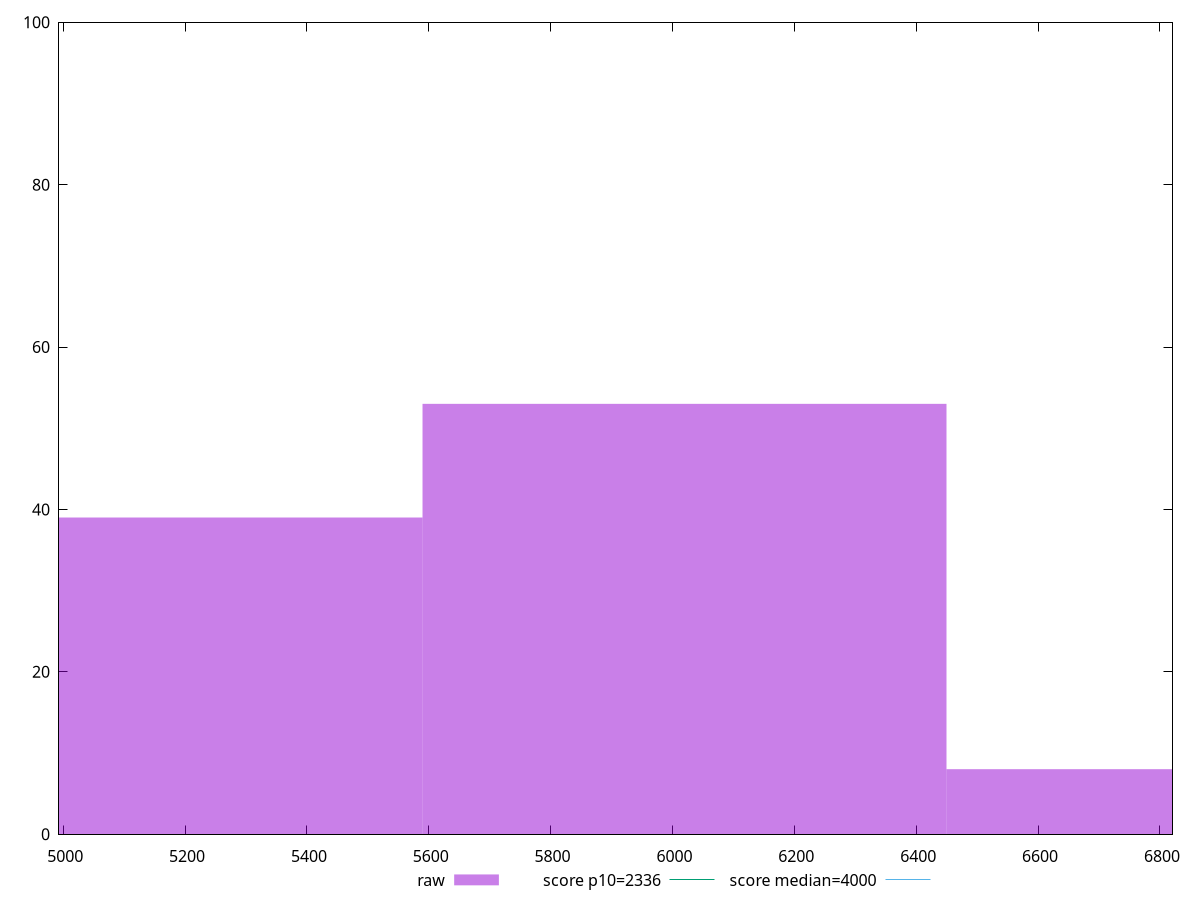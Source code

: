 reset

$raw <<EOF
6879.745932483815 8
6019.777690923338 53
5159.809449362861 39
EOF

set key outside below
set boxwidth 859.9682415604768
set xrange [4993.167:6820.678000000001]
set yrange [0:100]
set trange [0:100]
set style fill transparent solid 0.5 noborder

set parametric
set terminal svg size 640, 490 enhanced background rgb 'white'
set output "report/report_00029_2021-02-24T13-36-40.390Z/first-meaningful-paint/samples/astro/raw/histogram.svg"

plot $raw title "raw" with boxes, \
     2336,t title "score p10=2336", \
     4000,t title "score median=4000"

reset
